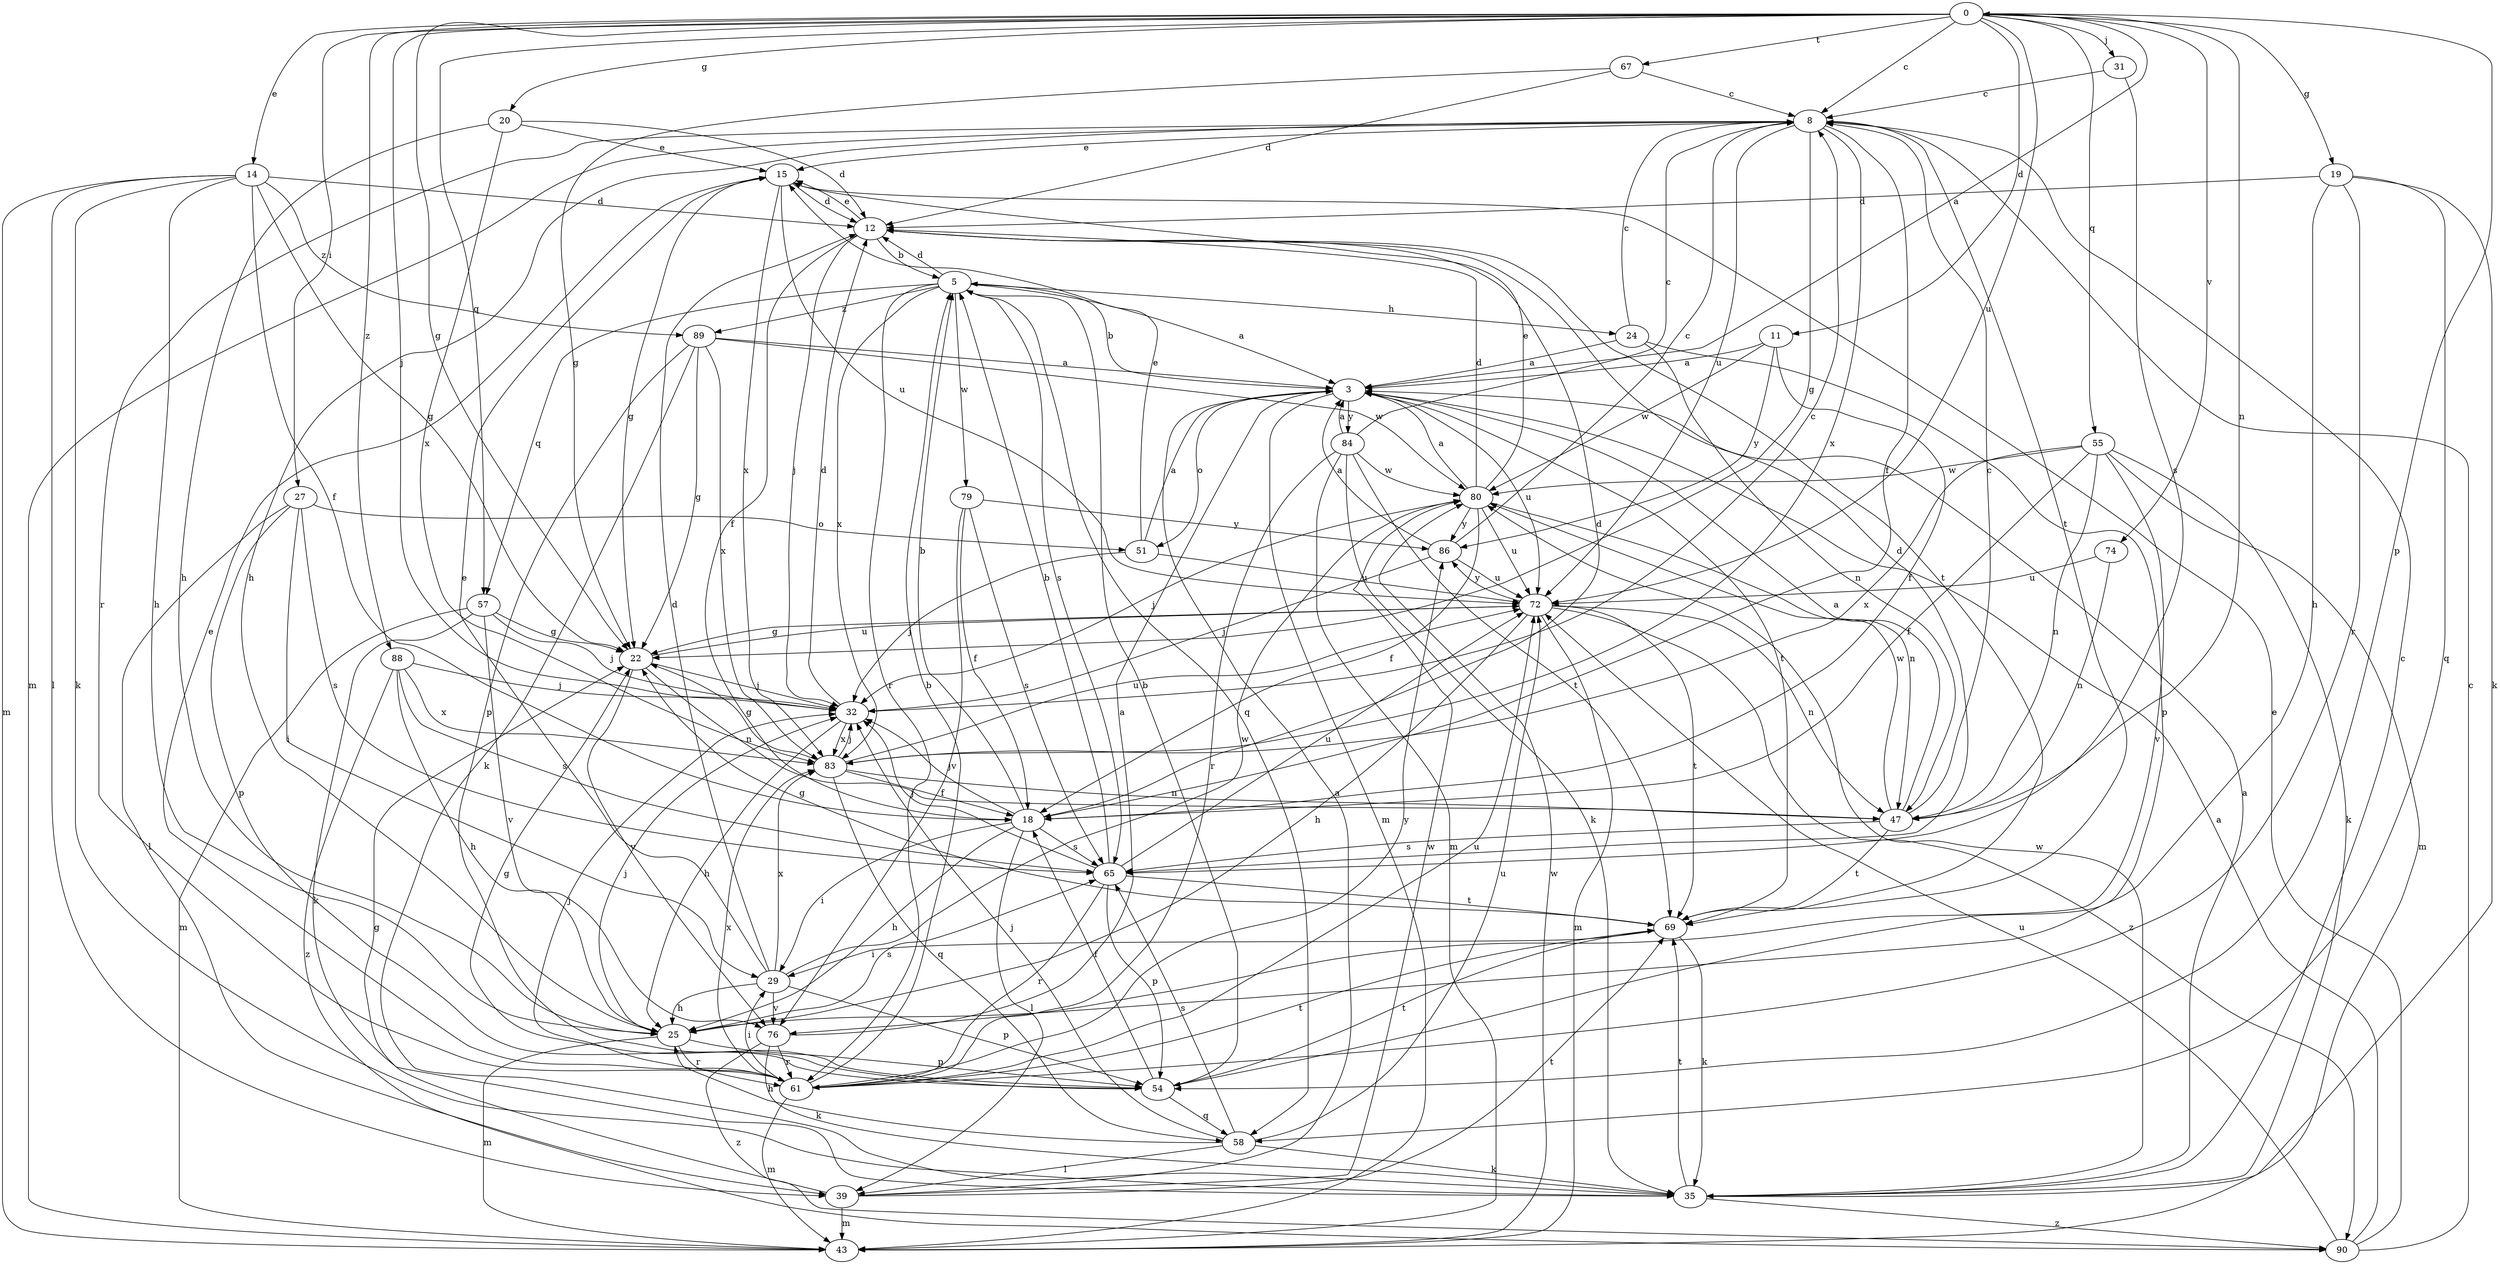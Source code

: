 strict digraph  {
0;
3;
5;
8;
11;
12;
14;
15;
18;
19;
20;
22;
24;
25;
27;
29;
31;
32;
35;
39;
43;
47;
51;
54;
55;
57;
58;
61;
65;
67;
69;
72;
74;
76;
79;
80;
83;
84;
86;
88;
89;
90;
0 -> 8  [label=c];
0 -> 11  [label=d];
0 -> 14  [label=e];
0 -> 19  [label=g];
0 -> 20  [label=g];
0 -> 22  [label=g];
0 -> 27  [label=i];
0 -> 31  [label=j];
0 -> 32  [label=j];
0 -> 47  [label=n];
0 -> 54  [label=p];
0 -> 55  [label=q];
0 -> 57  [label=q];
0 -> 67  [label=t];
0 -> 72  [label=u];
0 -> 74  [label=v];
0 -> 88  [label=z];
3 -> 0  [label=a];
3 -> 5  [label=b];
3 -> 43  [label=m];
3 -> 51  [label=o];
3 -> 69  [label=t];
3 -> 72  [label=u];
3 -> 84  [label=y];
5 -> 3  [label=a];
5 -> 12  [label=d];
5 -> 24  [label=h];
5 -> 57  [label=q];
5 -> 58  [label=q];
5 -> 61  [label=r];
5 -> 65  [label=s];
5 -> 79  [label=w];
5 -> 83  [label=x];
5 -> 89  [label=z];
8 -> 15  [label=e];
8 -> 18  [label=f];
8 -> 22  [label=g];
8 -> 25  [label=h];
8 -> 43  [label=m];
8 -> 61  [label=r];
8 -> 69  [label=t];
8 -> 72  [label=u];
8 -> 83  [label=x];
11 -> 3  [label=a];
11 -> 18  [label=f];
11 -> 80  [label=w];
11 -> 86  [label=y];
12 -> 5  [label=b];
12 -> 15  [label=e];
12 -> 18  [label=f];
12 -> 32  [label=j];
12 -> 69  [label=t];
14 -> 12  [label=d];
14 -> 18  [label=f];
14 -> 22  [label=g];
14 -> 25  [label=h];
14 -> 35  [label=k];
14 -> 39  [label=l];
14 -> 43  [label=m];
14 -> 89  [label=z];
15 -> 12  [label=d];
15 -> 22  [label=g];
15 -> 72  [label=u];
15 -> 83  [label=x];
18 -> 5  [label=b];
18 -> 12  [label=d];
18 -> 25  [label=h];
18 -> 29  [label=i];
18 -> 32  [label=j];
18 -> 39  [label=l];
18 -> 65  [label=s];
19 -> 12  [label=d];
19 -> 25  [label=h];
19 -> 35  [label=k];
19 -> 58  [label=q];
19 -> 61  [label=r];
20 -> 12  [label=d];
20 -> 15  [label=e];
20 -> 25  [label=h];
20 -> 83  [label=x];
22 -> 32  [label=j];
22 -> 47  [label=n];
22 -> 72  [label=u];
22 -> 76  [label=v];
24 -> 3  [label=a];
24 -> 8  [label=c];
24 -> 47  [label=n];
24 -> 54  [label=p];
25 -> 32  [label=j];
25 -> 43  [label=m];
25 -> 54  [label=p];
25 -> 61  [label=r];
25 -> 65  [label=s];
27 -> 29  [label=i];
27 -> 39  [label=l];
27 -> 51  [label=o];
27 -> 54  [label=p];
27 -> 65  [label=s];
29 -> 12  [label=d];
29 -> 15  [label=e];
29 -> 25  [label=h];
29 -> 54  [label=p];
29 -> 76  [label=v];
29 -> 80  [label=w];
29 -> 83  [label=x];
31 -> 8  [label=c];
31 -> 65  [label=s];
32 -> 8  [label=c];
32 -> 12  [label=d];
32 -> 25  [label=h];
32 -> 83  [label=x];
35 -> 3  [label=a];
35 -> 8  [label=c];
35 -> 69  [label=t];
35 -> 80  [label=w];
35 -> 90  [label=z];
39 -> 3  [label=a];
39 -> 22  [label=g];
39 -> 43  [label=m];
39 -> 69  [label=t];
39 -> 80  [label=w];
43 -> 80  [label=w];
47 -> 3  [label=a];
47 -> 8  [label=c];
47 -> 65  [label=s];
47 -> 69  [label=t];
47 -> 80  [label=w];
51 -> 3  [label=a];
51 -> 15  [label=e];
51 -> 32  [label=j];
51 -> 72  [label=u];
54 -> 5  [label=b];
54 -> 18  [label=f];
54 -> 22  [label=g];
54 -> 58  [label=q];
54 -> 69  [label=t];
55 -> 18  [label=f];
55 -> 35  [label=k];
55 -> 43  [label=m];
55 -> 47  [label=n];
55 -> 76  [label=v];
55 -> 80  [label=w];
55 -> 83  [label=x];
57 -> 22  [label=g];
57 -> 32  [label=j];
57 -> 35  [label=k];
57 -> 43  [label=m];
57 -> 76  [label=v];
58 -> 25  [label=h];
58 -> 32  [label=j];
58 -> 35  [label=k];
58 -> 39  [label=l];
58 -> 65  [label=s];
58 -> 72  [label=u];
61 -> 5  [label=b];
61 -> 15  [label=e];
61 -> 29  [label=i];
61 -> 32  [label=j];
61 -> 43  [label=m];
61 -> 69  [label=t];
61 -> 72  [label=u];
61 -> 83  [label=x];
61 -> 86  [label=y];
65 -> 5  [label=b];
65 -> 12  [label=d];
65 -> 32  [label=j];
65 -> 54  [label=p];
65 -> 61  [label=r];
65 -> 69  [label=t];
65 -> 72  [label=u];
67 -> 8  [label=c];
67 -> 12  [label=d];
67 -> 22  [label=g];
69 -> 22  [label=g];
69 -> 29  [label=i];
69 -> 35  [label=k];
72 -> 22  [label=g];
72 -> 25  [label=h];
72 -> 43  [label=m];
72 -> 47  [label=n];
72 -> 69  [label=t];
72 -> 86  [label=y];
72 -> 90  [label=z];
74 -> 47  [label=n];
74 -> 72  [label=u];
76 -> 3  [label=a];
76 -> 35  [label=k];
76 -> 61  [label=r];
76 -> 90  [label=z];
79 -> 18  [label=f];
79 -> 65  [label=s];
79 -> 76  [label=v];
79 -> 86  [label=y];
80 -> 3  [label=a];
80 -> 12  [label=d];
80 -> 15  [label=e];
80 -> 18  [label=f];
80 -> 32  [label=j];
80 -> 47  [label=n];
80 -> 72  [label=u];
80 -> 86  [label=y];
83 -> 18  [label=f];
83 -> 22  [label=g];
83 -> 32  [label=j];
83 -> 47  [label=n];
83 -> 58  [label=q];
83 -> 72  [label=u];
84 -> 3  [label=a];
84 -> 8  [label=c];
84 -> 35  [label=k];
84 -> 43  [label=m];
84 -> 61  [label=r];
84 -> 69  [label=t];
84 -> 80  [label=w];
86 -> 3  [label=a];
86 -> 8  [label=c];
86 -> 32  [label=j];
86 -> 72  [label=u];
88 -> 25  [label=h];
88 -> 32  [label=j];
88 -> 65  [label=s];
88 -> 83  [label=x];
88 -> 90  [label=z];
89 -> 3  [label=a];
89 -> 22  [label=g];
89 -> 35  [label=k];
89 -> 54  [label=p];
89 -> 80  [label=w];
89 -> 83  [label=x];
90 -> 3  [label=a];
90 -> 8  [label=c];
90 -> 15  [label=e];
90 -> 72  [label=u];
}
